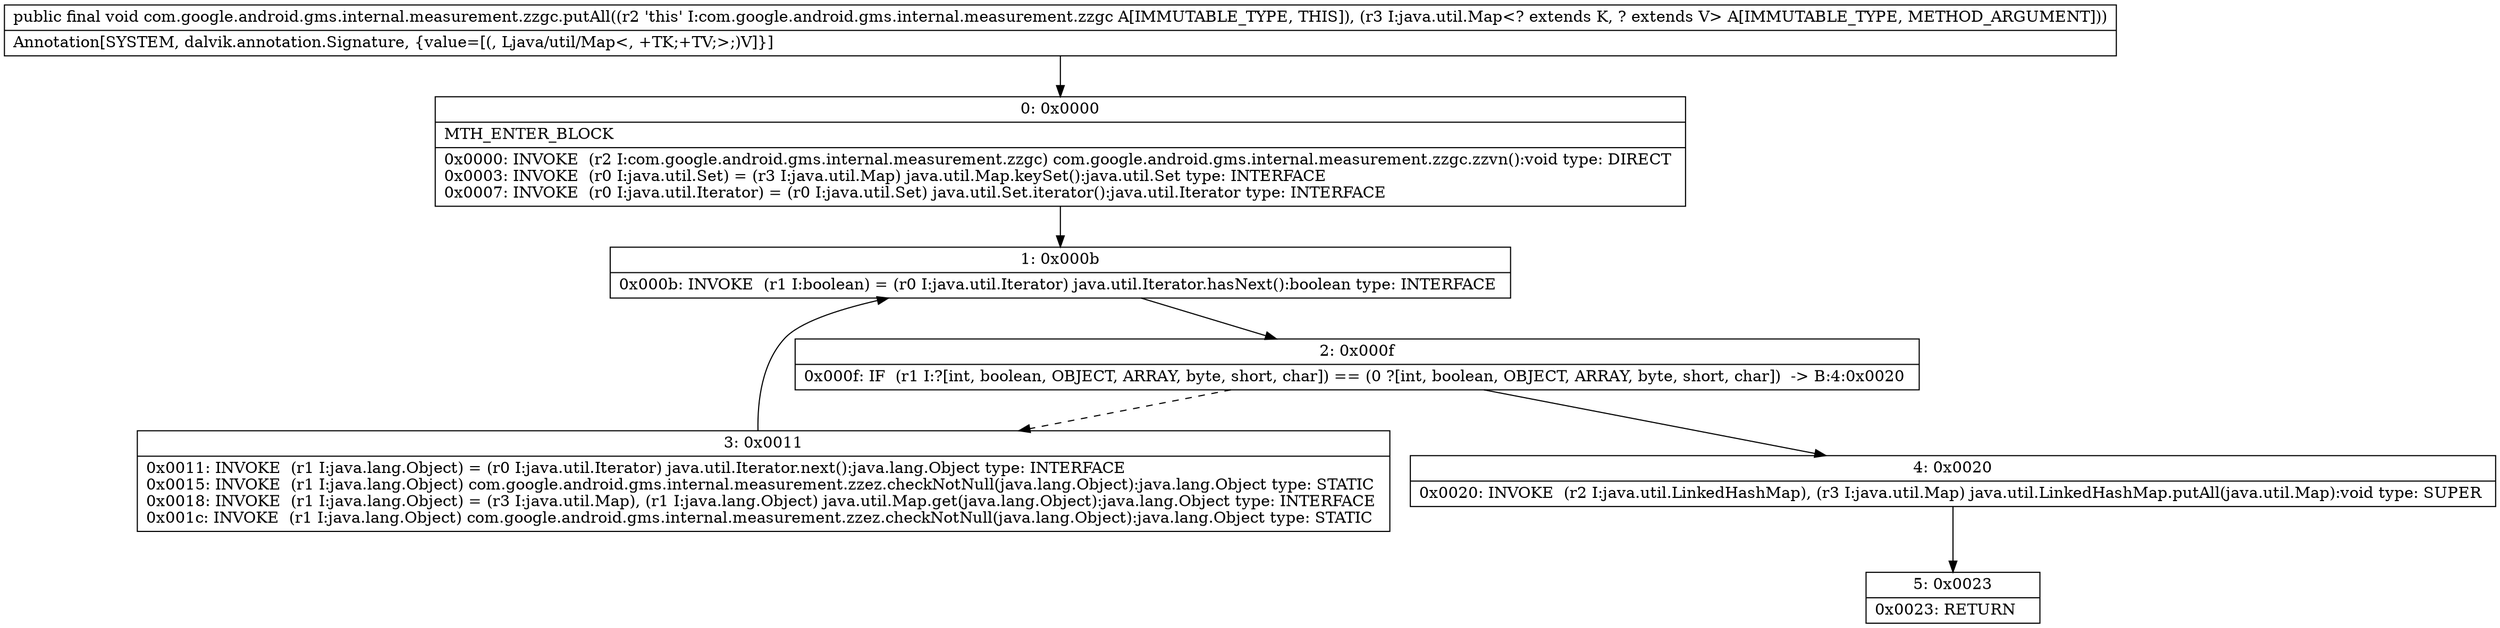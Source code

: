 digraph "CFG forcom.google.android.gms.internal.measurement.zzgc.putAll(Ljava\/util\/Map;)V" {
Node_0 [shape=record,label="{0\:\ 0x0000|MTH_ENTER_BLOCK\l|0x0000: INVOKE  (r2 I:com.google.android.gms.internal.measurement.zzgc) com.google.android.gms.internal.measurement.zzgc.zzvn():void type: DIRECT \l0x0003: INVOKE  (r0 I:java.util.Set) = (r3 I:java.util.Map) java.util.Map.keySet():java.util.Set type: INTERFACE \l0x0007: INVOKE  (r0 I:java.util.Iterator) = (r0 I:java.util.Set) java.util.Set.iterator():java.util.Iterator type: INTERFACE \l}"];
Node_1 [shape=record,label="{1\:\ 0x000b|0x000b: INVOKE  (r1 I:boolean) = (r0 I:java.util.Iterator) java.util.Iterator.hasNext():boolean type: INTERFACE \l}"];
Node_2 [shape=record,label="{2\:\ 0x000f|0x000f: IF  (r1 I:?[int, boolean, OBJECT, ARRAY, byte, short, char]) == (0 ?[int, boolean, OBJECT, ARRAY, byte, short, char])  \-\> B:4:0x0020 \l}"];
Node_3 [shape=record,label="{3\:\ 0x0011|0x0011: INVOKE  (r1 I:java.lang.Object) = (r0 I:java.util.Iterator) java.util.Iterator.next():java.lang.Object type: INTERFACE \l0x0015: INVOKE  (r1 I:java.lang.Object) com.google.android.gms.internal.measurement.zzez.checkNotNull(java.lang.Object):java.lang.Object type: STATIC \l0x0018: INVOKE  (r1 I:java.lang.Object) = (r3 I:java.util.Map), (r1 I:java.lang.Object) java.util.Map.get(java.lang.Object):java.lang.Object type: INTERFACE \l0x001c: INVOKE  (r1 I:java.lang.Object) com.google.android.gms.internal.measurement.zzez.checkNotNull(java.lang.Object):java.lang.Object type: STATIC \l}"];
Node_4 [shape=record,label="{4\:\ 0x0020|0x0020: INVOKE  (r2 I:java.util.LinkedHashMap), (r3 I:java.util.Map) java.util.LinkedHashMap.putAll(java.util.Map):void type: SUPER \l}"];
Node_5 [shape=record,label="{5\:\ 0x0023|0x0023: RETURN   \l}"];
MethodNode[shape=record,label="{public final void com.google.android.gms.internal.measurement.zzgc.putAll((r2 'this' I:com.google.android.gms.internal.measurement.zzgc A[IMMUTABLE_TYPE, THIS]), (r3 I:java.util.Map\<? extends K, ? extends V\> A[IMMUTABLE_TYPE, METHOD_ARGUMENT]))  | Annotation[SYSTEM, dalvik.annotation.Signature, \{value=[(, Ljava\/util\/Map\<, +TK;+TV;\>;)V]\}]\l}"];
MethodNode -> Node_0;
Node_0 -> Node_1;
Node_1 -> Node_2;
Node_2 -> Node_3[style=dashed];
Node_2 -> Node_4;
Node_3 -> Node_1;
Node_4 -> Node_5;
}

